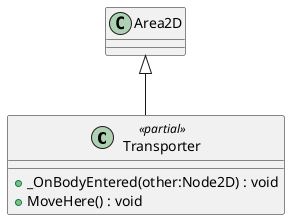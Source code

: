 @startuml
class Transporter <<partial>> {
    + _OnBodyEntered(other:Node2D) : void
    + MoveHere() : void
}
Area2D <|-- Transporter
@enduml
